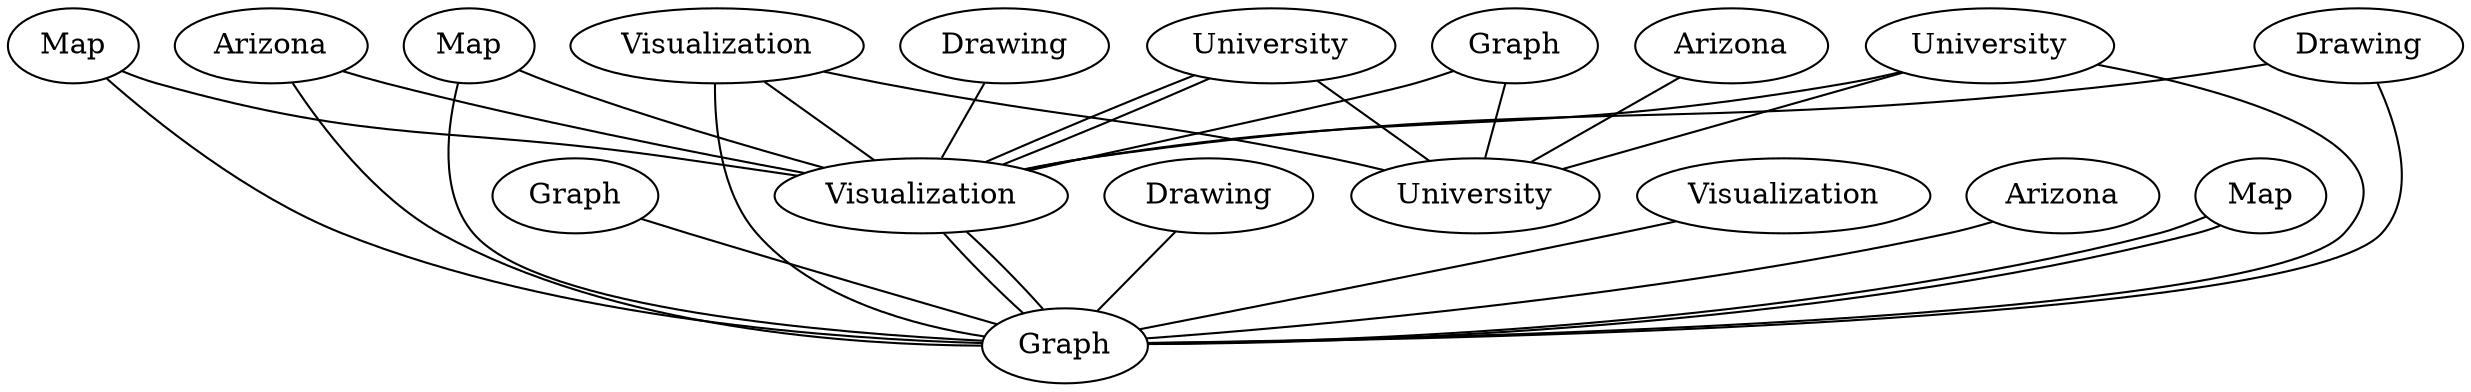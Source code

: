 graph {
  "0" [cluster="3", label="Drawing", pos="26.163,130.97"];
  "1" [cluster="3", label="Visualization", pos="270.82,243.14"];
  "2" [cluster="2", label="Graph", pos="271.43,16.263"];
  "3" [cluster="2", label="Arizona", pos="670.15,16.263"];
  "4" [cluster="2", label="University", pos="415.11,16.263"];
  "5" [cluster="1", label="Map", pos="513.44,131.26"];
  "6" [cluster="1", label="Drawing", pos="26.163,130.97"];
  "7" [cluster="3", label="Visualization", pos="270.82,243.14"];
  "8" [cluster="2", label="Graph", pos="271.43,16.263"];
  "9" [cluster="2", label="Arizona", pos="670.15,16.263"];
  "10" [cluster="2", label="University", pos="415.11,16.263"];
  "11" [cluster="1", label="Map", pos="513.44,131.26"];
  "12" [cluster="3", label="Drawing", pos="26.163,130.97"];
  "13" [cluster="4", label="Visualization", pos="270.82,243.14"];
  "14" [cluster="4", label="Graph", pos="271.43,16.263"];
  "15" [cluster="4", label="Arizona", pos="670.15,16.263"];
  "16" [cluster="4", label="University", pos="415.11,16.263"];
  "17" [cluster="4", label="Map", pos="513.44,131.26"];
  "0" -- "1";
  "1" -- "2";
  "0" -- "2";
  "3" -- "4";
  "5" -- "1";
  "5" -- "2";
  "6" -- "1";
  "1" -- "2";
  "7" -- "2";
  "7" -- "4";
  "7" -- "1";
  "8" -- "2";
  "9" -- "1";
  "9" -- "2";
  "10" -- "2";
  "10" -- "4";
  "10" -- "1";
  "11" -- "2";
  "11" -- "1";
  "12" -- "2";
  "13" -- "2";
  "14" -- "4";
  "14" -- "1";
  "15" -- "2";
  "16" -- "1";
  "17" -- "2";
  "17" -- "2";
  "16" -- "4";
  "16" -- "1";
}
